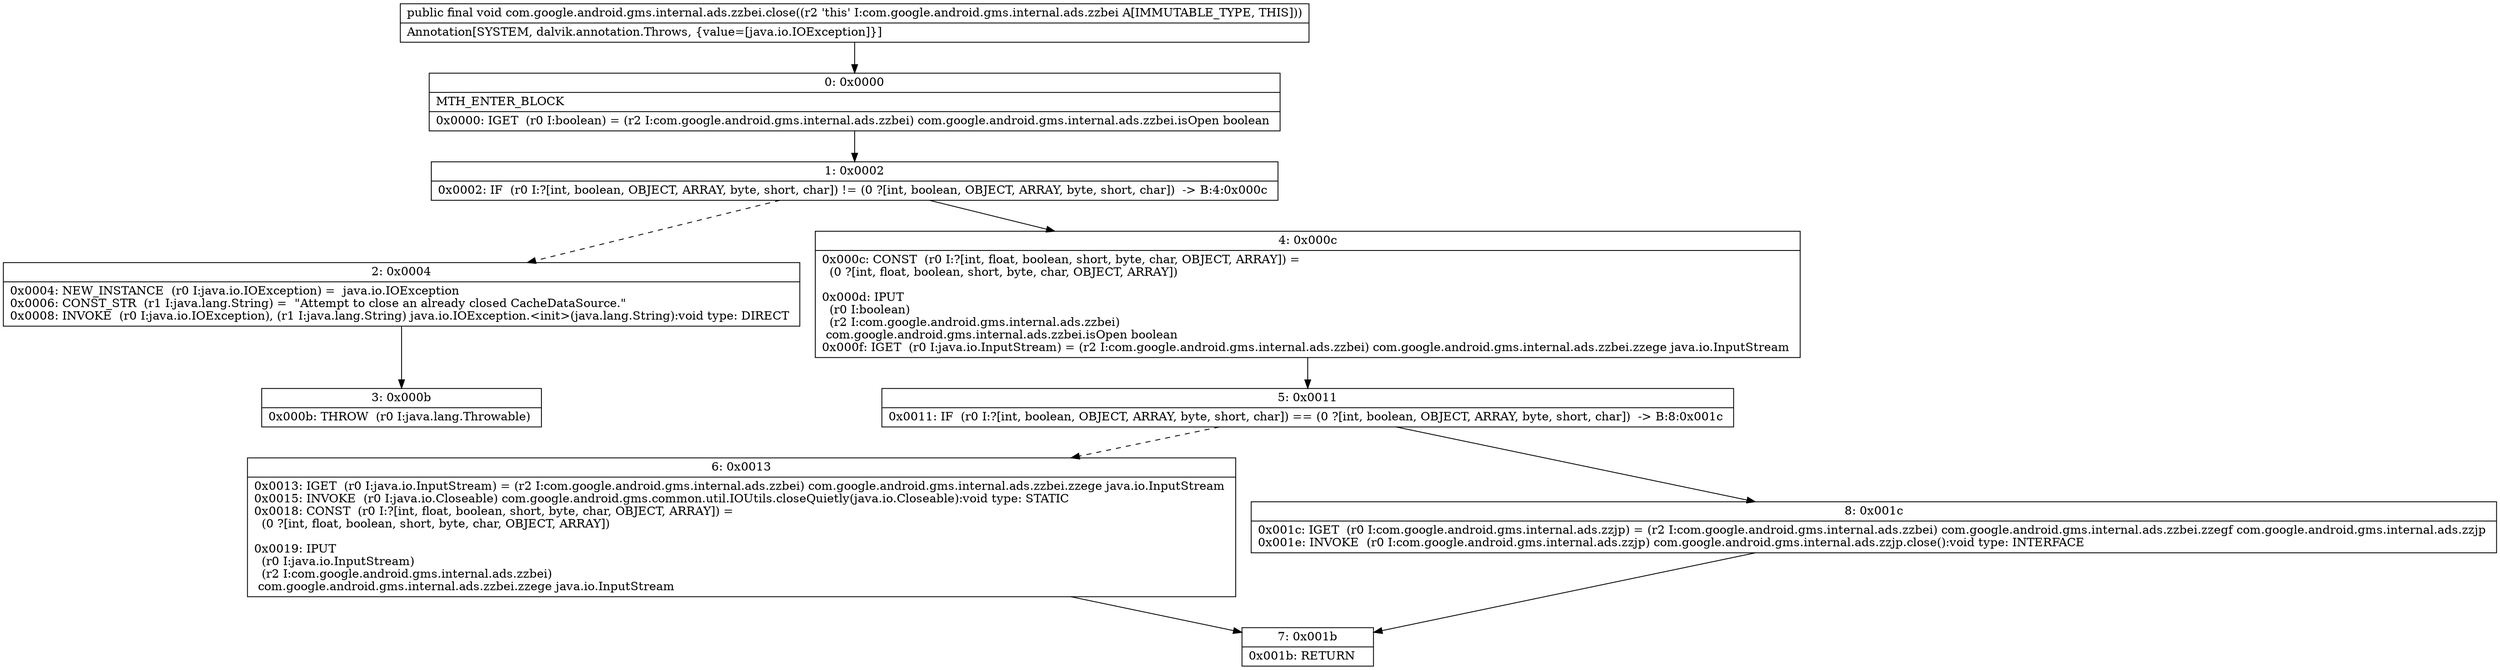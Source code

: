 digraph "CFG forcom.google.android.gms.internal.ads.zzbei.close()V" {
Node_0 [shape=record,label="{0\:\ 0x0000|MTH_ENTER_BLOCK\l|0x0000: IGET  (r0 I:boolean) = (r2 I:com.google.android.gms.internal.ads.zzbei) com.google.android.gms.internal.ads.zzbei.isOpen boolean \l}"];
Node_1 [shape=record,label="{1\:\ 0x0002|0x0002: IF  (r0 I:?[int, boolean, OBJECT, ARRAY, byte, short, char]) != (0 ?[int, boolean, OBJECT, ARRAY, byte, short, char])  \-\> B:4:0x000c \l}"];
Node_2 [shape=record,label="{2\:\ 0x0004|0x0004: NEW_INSTANCE  (r0 I:java.io.IOException) =  java.io.IOException \l0x0006: CONST_STR  (r1 I:java.lang.String) =  \"Attempt to close an already closed CacheDataSource.\" \l0x0008: INVOKE  (r0 I:java.io.IOException), (r1 I:java.lang.String) java.io.IOException.\<init\>(java.lang.String):void type: DIRECT \l}"];
Node_3 [shape=record,label="{3\:\ 0x000b|0x000b: THROW  (r0 I:java.lang.Throwable) \l}"];
Node_4 [shape=record,label="{4\:\ 0x000c|0x000c: CONST  (r0 I:?[int, float, boolean, short, byte, char, OBJECT, ARRAY]) = \l  (0 ?[int, float, boolean, short, byte, char, OBJECT, ARRAY])\l \l0x000d: IPUT  \l  (r0 I:boolean)\l  (r2 I:com.google.android.gms.internal.ads.zzbei)\l com.google.android.gms.internal.ads.zzbei.isOpen boolean \l0x000f: IGET  (r0 I:java.io.InputStream) = (r2 I:com.google.android.gms.internal.ads.zzbei) com.google.android.gms.internal.ads.zzbei.zzege java.io.InputStream \l}"];
Node_5 [shape=record,label="{5\:\ 0x0011|0x0011: IF  (r0 I:?[int, boolean, OBJECT, ARRAY, byte, short, char]) == (0 ?[int, boolean, OBJECT, ARRAY, byte, short, char])  \-\> B:8:0x001c \l}"];
Node_6 [shape=record,label="{6\:\ 0x0013|0x0013: IGET  (r0 I:java.io.InputStream) = (r2 I:com.google.android.gms.internal.ads.zzbei) com.google.android.gms.internal.ads.zzbei.zzege java.io.InputStream \l0x0015: INVOKE  (r0 I:java.io.Closeable) com.google.android.gms.common.util.IOUtils.closeQuietly(java.io.Closeable):void type: STATIC \l0x0018: CONST  (r0 I:?[int, float, boolean, short, byte, char, OBJECT, ARRAY]) = \l  (0 ?[int, float, boolean, short, byte, char, OBJECT, ARRAY])\l \l0x0019: IPUT  \l  (r0 I:java.io.InputStream)\l  (r2 I:com.google.android.gms.internal.ads.zzbei)\l com.google.android.gms.internal.ads.zzbei.zzege java.io.InputStream \l}"];
Node_7 [shape=record,label="{7\:\ 0x001b|0x001b: RETURN   \l}"];
Node_8 [shape=record,label="{8\:\ 0x001c|0x001c: IGET  (r0 I:com.google.android.gms.internal.ads.zzjp) = (r2 I:com.google.android.gms.internal.ads.zzbei) com.google.android.gms.internal.ads.zzbei.zzegf com.google.android.gms.internal.ads.zzjp \l0x001e: INVOKE  (r0 I:com.google.android.gms.internal.ads.zzjp) com.google.android.gms.internal.ads.zzjp.close():void type: INTERFACE \l}"];
MethodNode[shape=record,label="{public final void com.google.android.gms.internal.ads.zzbei.close((r2 'this' I:com.google.android.gms.internal.ads.zzbei A[IMMUTABLE_TYPE, THIS]))  | Annotation[SYSTEM, dalvik.annotation.Throws, \{value=[java.io.IOException]\}]\l}"];
MethodNode -> Node_0;
Node_0 -> Node_1;
Node_1 -> Node_2[style=dashed];
Node_1 -> Node_4;
Node_2 -> Node_3;
Node_4 -> Node_5;
Node_5 -> Node_6[style=dashed];
Node_5 -> Node_8;
Node_6 -> Node_7;
Node_8 -> Node_7;
}

